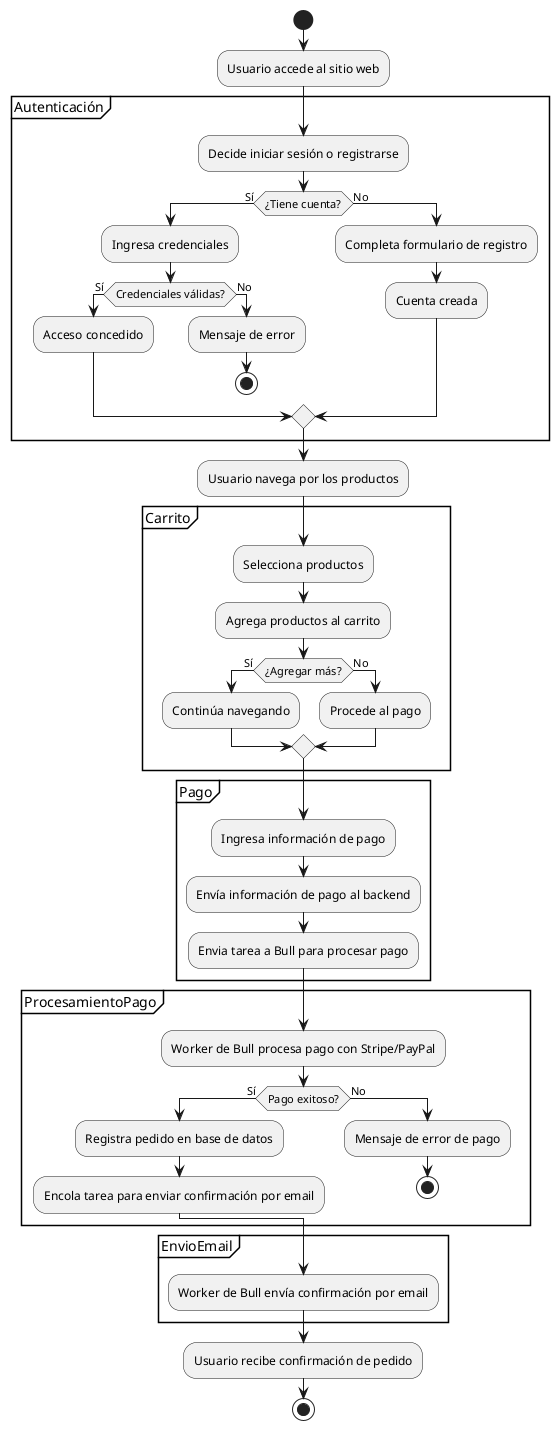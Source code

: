 @startuml DiagramaActividades
start

:Usuario accede al sitio web;

partition Autenticación {
    :Decide iniciar sesión o registrarse;
    if (¿Tiene cuenta?) then (Sí)
        :Ingresa credenciales;
        if (Credenciales válidas?) then (Sí)
            :Acceso concedido;
        else (No)
            :Mensaje de error;
            stop
        endif
    else (No)
        :Completa formulario de registro;
        :Cuenta creada;
    endif
}

:Usuario navega por los productos;

partition Carrito {
    :Selecciona productos;
    :Agrega productos al carrito;
    if (¿Agregar más?) then (Sí)
        :Continúa navegando;
    else (No)
        :Procede al pago;
    endif
}

partition Pago {
    :Ingresa información de pago;
    :Envía información de pago al backend;
    :Envia tarea a Bull para procesar pago;
}

partition ProcesamientoPago {
    :Worker de Bull procesa pago con Stripe/PayPal;
    if (Pago exitoso?) then (Sí)
        :Registra pedido en base de datos;
        :Encola tarea para enviar confirmación por email;
    else (No)
        :Mensaje de error de pago;
        stop
    endif
}

partition EnvioEmail {
    :Worker de Bull envía confirmación por email;
}

:Usuario recibe confirmación de pedido;

stop
@enduml